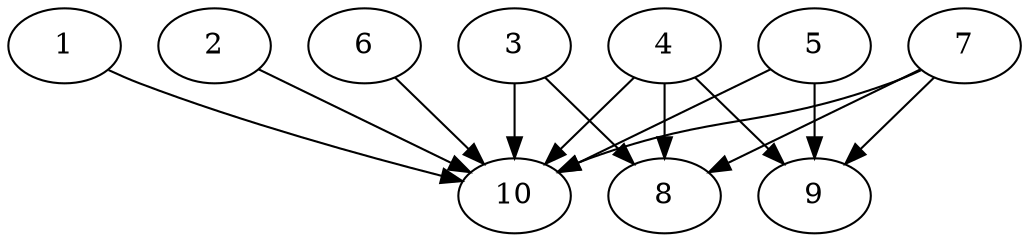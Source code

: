 // DAG automatically generated by daggen at Thu Oct  3 13:58:05 2019
// ./daggen --dot -n 10 --ccr 0.5 --fat 0.9 --regular 0.7 --density 0.9 --mindata 5242880 --maxdata 52428800 
digraph G {
  1 [size="24416256", alpha="0.03", expect_size="12208128"] 
  1 -> 10 [size ="12208128"]
  2 [size="96274432", alpha="0.13", expect_size="48137216"] 
  2 -> 10 [size ="48137216"]
  3 [size="76550144", alpha="0.09", expect_size="38275072"] 
  3 -> 8 [size ="38275072"]
  3 -> 10 [size ="38275072"]
  4 [size="93820928", alpha="0.15", expect_size="46910464"] 
  4 -> 8 [size ="46910464"]
  4 -> 9 [size ="46910464"]
  4 -> 10 [size ="46910464"]
  5 [size="24152064", alpha="0.08", expect_size="12076032"] 
  5 -> 9 [size ="12076032"]
  5 -> 10 [size ="12076032"]
  6 [size="103780352", alpha="0.10", expect_size="51890176"] 
  6 -> 10 [size ="51890176"]
  7 [size="82296832", alpha="0.06", expect_size="41148416"] 
  7 -> 8 [size ="41148416"]
  7 -> 9 [size ="41148416"]
  7 -> 10 [size ="41148416"]
  8 [size="20664320", alpha="0.04", expect_size="10332160"] 
  9 [size="34465792", alpha="0.17", expect_size="17232896"] 
  10 [size="97013760", alpha="0.09", expect_size="48506880"] 
}
